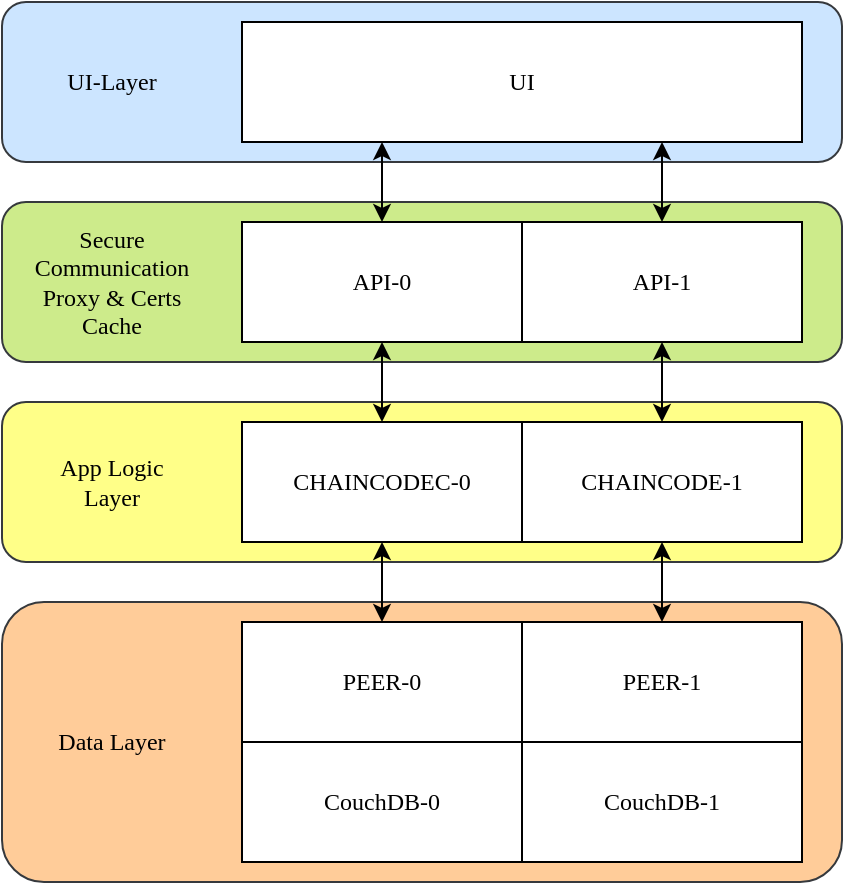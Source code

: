 <mxfile version="13.6.0" type="device"><diagram id="J_4U3vQbRy9yDw3KAoDa" name="Page-1"><mxGraphModel dx="946" dy="646" grid="1" gridSize="10" guides="1" tooltips="1" connect="1" arrows="1" fold="1" page="1" pageScale="1" pageWidth="827" pageHeight="1169" math="0" shadow="0"><root><mxCell id="0"/><mxCell id="1" parent="0"/><mxCell id="sivq08czr_uQ0Olm_hE8-17" value="" style="rounded=1;whiteSpace=wrap;html=1;fillColor=#ffcc99;strokeColor=#36393d;" vertex="1" parent="1"><mxGeometry x="160" y="490" width="420" height="140" as="geometry"/></mxCell><mxCell id="sivq08czr_uQ0Olm_hE8-16" value="" style="rounded=1;whiteSpace=wrap;html=1;fillColor=#ffff88;strokeColor=#36393d;" vertex="1" parent="1"><mxGeometry x="160" y="390" width="420" height="80" as="geometry"/></mxCell><mxCell id="sivq08czr_uQ0Olm_hE8-15" value="" style="rounded=1;whiteSpace=wrap;html=1;fillColor=#cdeb8b;strokeColor=#36393d;" vertex="1" parent="1"><mxGeometry x="160" y="290" width="420" height="80" as="geometry"/></mxCell><mxCell id="sivq08czr_uQ0Olm_hE8-14" value="" style="rounded=1;whiteSpace=wrap;html=1;fillColor=#cce5ff;strokeColor=#36393d;" vertex="1" parent="1"><mxGeometry x="160" y="190" width="420" height="80" as="geometry"/></mxCell><mxCell id="sivq08czr_uQ0Olm_hE8-1" value="&lt;font face=&quot;Tahoma&quot;&gt;UI&lt;/font&gt;" style="rounded=0;whiteSpace=wrap;html=1;" vertex="1" parent="1"><mxGeometry x="280" y="200" width="280" height="60" as="geometry"/></mxCell><mxCell id="sivq08czr_uQ0Olm_hE8-3" value="&lt;font face=&quot;Tahoma&quot;&gt;API-0&lt;/font&gt;" style="rounded=0;whiteSpace=wrap;html=1;" vertex="1" parent="1"><mxGeometry x="280" y="300" width="140" height="60" as="geometry"/></mxCell><mxCell id="sivq08czr_uQ0Olm_hE8-4" value="&lt;font face=&quot;Tahoma&quot;&gt;API-1&lt;/font&gt;" style="rounded=0;whiteSpace=wrap;html=1;" vertex="1" parent="1"><mxGeometry x="420" y="300" width="140" height="60" as="geometry"/></mxCell><mxCell id="sivq08czr_uQ0Olm_hE8-6" value="&lt;font face=&quot;Tahoma&quot;&gt;CHAINCODEC-0&lt;/font&gt;" style="rounded=0;whiteSpace=wrap;html=1;" vertex="1" parent="1"><mxGeometry x="280" y="400" width="140" height="60" as="geometry"/></mxCell><mxCell id="sivq08czr_uQ0Olm_hE8-7" value="&lt;font face=&quot;Tahoma&quot;&gt;CHAINCODE-1&lt;/font&gt;" style="rounded=0;whiteSpace=wrap;html=1;" vertex="1" parent="1"><mxGeometry x="420" y="400" width="140" height="60" as="geometry"/></mxCell><mxCell id="sivq08czr_uQ0Olm_hE8-8" value="&lt;font face=&quot;Tahoma&quot;&gt;PEER-0&lt;/font&gt;" style="rounded=0;whiteSpace=wrap;html=1;" vertex="1" parent="1"><mxGeometry x="280" y="500" width="140" height="60" as="geometry"/></mxCell><mxCell id="sivq08czr_uQ0Olm_hE8-9" value="&lt;font face=&quot;Tahoma&quot;&gt;PEER-1&lt;/font&gt;" style="rounded=0;whiteSpace=wrap;html=1;" vertex="1" parent="1"><mxGeometry x="420" y="500" width="140" height="60" as="geometry"/></mxCell><mxCell id="sivq08czr_uQ0Olm_hE8-10" value="&lt;font face=&quot;Tahoma&quot;&gt;CouchDB-0&lt;/font&gt;" style="rounded=0;whiteSpace=wrap;html=1;" vertex="1" parent="1"><mxGeometry x="280" y="560" width="140" height="60" as="geometry"/></mxCell><mxCell id="sivq08czr_uQ0Olm_hE8-11" value="&lt;font face=&quot;Tahoma&quot;&gt;CouchDB-1&lt;/font&gt;" style="rounded=0;whiteSpace=wrap;html=1;" vertex="1" parent="1"><mxGeometry x="420" y="560" width="140" height="60" as="geometry"/></mxCell><mxCell id="sivq08czr_uQ0Olm_hE8-18" value="" style="endArrow=classic;startArrow=classic;html=1;" edge="1" parent="1" source="sivq08czr_uQ0Olm_hE8-3"><mxGeometry width="50" height="50" relative="1" as="geometry"><mxPoint x="300" y="310" as="sourcePoint"/><mxPoint x="350" y="260" as="targetPoint"/></mxGeometry></mxCell><mxCell id="sivq08czr_uQ0Olm_hE8-19" value="" style="endArrow=classic;startArrow=classic;html=1;entryX=0.75;entryY=1;entryDx=0;entryDy=0;" edge="1" parent="1" source="sivq08czr_uQ0Olm_hE8-4" target="sivq08czr_uQ0Olm_hE8-1"><mxGeometry width="50" height="50" relative="1" as="geometry"><mxPoint x="360" y="310" as="sourcePoint"/><mxPoint x="360" y="270" as="targetPoint"/></mxGeometry></mxCell><mxCell id="sivq08czr_uQ0Olm_hE8-20" value="" style="endArrow=classic;startArrow=classic;html=1;entryX=0.5;entryY=0;entryDx=0;entryDy=0;exitX=0.5;exitY=1;exitDx=0;exitDy=0;" edge="1" parent="1" source="sivq08czr_uQ0Olm_hE8-4" target="sivq08czr_uQ0Olm_hE8-7"><mxGeometry width="50" height="50" relative="1" as="geometry"><mxPoint x="500" y="310" as="sourcePoint"/><mxPoint x="500" y="270" as="targetPoint"/></mxGeometry></mxCell><mxCell id="sivq08czr_uQ0Olm_hE8-21" value="" style="endArrow=classic;startArrow=classic;html=1;entryX=0.5;entryY=1;entryDx=0;entryDy=0;exitX=0.5;exitY=0;exitDx=0;exitDy=0;" edge="1" parent="1" source="sivq08czr_uQ0Olm_hE8-6" target="sivq08czr_uQ0Olm_hE8-3"><mxGeometry width="50" height="50" relative="1" as="geometry"><mxPoint x="510" y="320" as="sourcePoint"/><mxPoint x="510" y="280" as="targetPoint"/></mxGeometry></mxCell><mxCell id="sivq08czr_uQ0Olm_hE8-22" value="" style="endArrow=classic;startArrow=classic;html=1;entryX=0.5;entryY=1;entryDx=0;entryDy=0;" edge="1" parent="1" source="sivq08czr_uQ0Olm_hE8-8" target="sivq08czr_uQ0Olm_hE8-6"><mxGeometry width="50" height="50" relative="1" as="geometry"><mxPoint x="360" y="410" as="sourcePoint"/><mxPoint x="360" y="370" as="targetPoint"/></mxGeometry></mxCell><mxCell id="sivq08czr_uQ0Olm_hE8-23" value="" style="endArrow=classic;startArrow=classic;html=1;entryX=0.5;entryY=1;entryDx=0;entryDy=0;" edge="1" parent="1" source="sivq08czr_uQ0Olm_hE8-9" target="sivq08czr_uQ0Olm_hE8-7"><mxGeometry width="50" height="50" relative="1" as="geometry"><mxPoint x="360" y="510" as="sourcePoint"/><mxPoint x="360" y="470" as="targetPoint"/></mxGeometry></mxCell><mxCell id="sivq08czr_uQ0Olm_hE8-24" value="&lt;font face=&quot;Tahoma&quot;&gt;UI-Layer&lt;/font&gt;" style="text;html=1;strokeColor=none;fillColor=none;align=center;verticalAlign=middle;whiteSpace=wrap;rounded=0;" vertex="1" parent="1"><mxGeometry x="180" y="220" width="70" height="20" as="geometry"/></mxCell><mxCell id="sivq08czr_uQ0Olm_hE8-25" value="&lt;font face=&quot;Tahoma&quot;&gt;Secure Communication Proxy &amp;amp; Certs Cache&lt;/font&gt;" style="text;html=1;strokeColor=none;fillColor=none;align=center;verticalAlign=middle;whiteSpace=wrap;rounded=0;" vertex="1" parent="1"><mxGeometry x="180" y="320" width="70" height="20" as="geometry"/></mxCell><mxCell id="sivq08czr_uQ0Olm_hE8-26" value="&lt;font face=&quot;Tahoma&quot;&gt;App Logic Layer&lt;/font&gt;" style="text;html=1;strokeColor=none;fillColor=none;align=center;verticalAlign=middle;whiteSpace=wrap;rounded=0;" vertex="1" parent="1"><mxGeometry x="180" y="420" width="70" height="20" as="geometry"/></mxCell><mxCell id="sivq08czr_uQ0Olm_hE8-27" value="&lt;font face=&quot;Tahoma&quot;&gt;Data Layer&lt;/font&gt;" style="text;html=1;strokeColor=none;fillColor=none;align=center;verticalAlign=middle;whiteSpace=wrap;rounded=0;" vertex="1" parent="1"><mxGeometry x="180" y="550" width="70" height="20" as="geometry"/></mxCell></root></mxGraphModel></diagram></mxfile>
